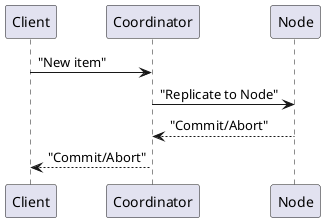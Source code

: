 @startuml "DataReplication"
Client -> Coordinator : "New item"

Coordinator -> Node : "Replicate to Node"
Node --> Coordinator : "Commit/Abort"

' Coordinator -> Node01 : "Replicate to Node 01"
' Node01 --> Coordinator : "Commit/Abort"

' Coordinator -> Node02 : "Replicate to Node 02"
' Node02 --> Coordinator : "Commit/Abort"

' Coordinator -> Node03 : "Replicate to Node 03"
' Node03 --> Coordinator : "Commit/Abort"

' Coordinator -> Node04 : "Replicate to Node 04"
' Node04 --> Coordinator : "Commit/Abort"

' Coordinator -> Node05 : "Replicate to Node 05"
' Node05 --> Coordinator : "Commit/Abort"

Coordinator --> Client : "Commit/Abort"
@enduml
